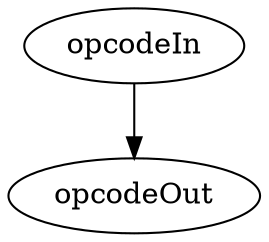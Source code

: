 strict digraph "" {
	opcodeIn	 [complexity=2,
		importance=0.5,
		rank=0.25];
	opcodeOut	 [complexity=0,
		importance=0.300000190735,
		rank=0.0];
	opcodeIn -> opcodeOut;
}
